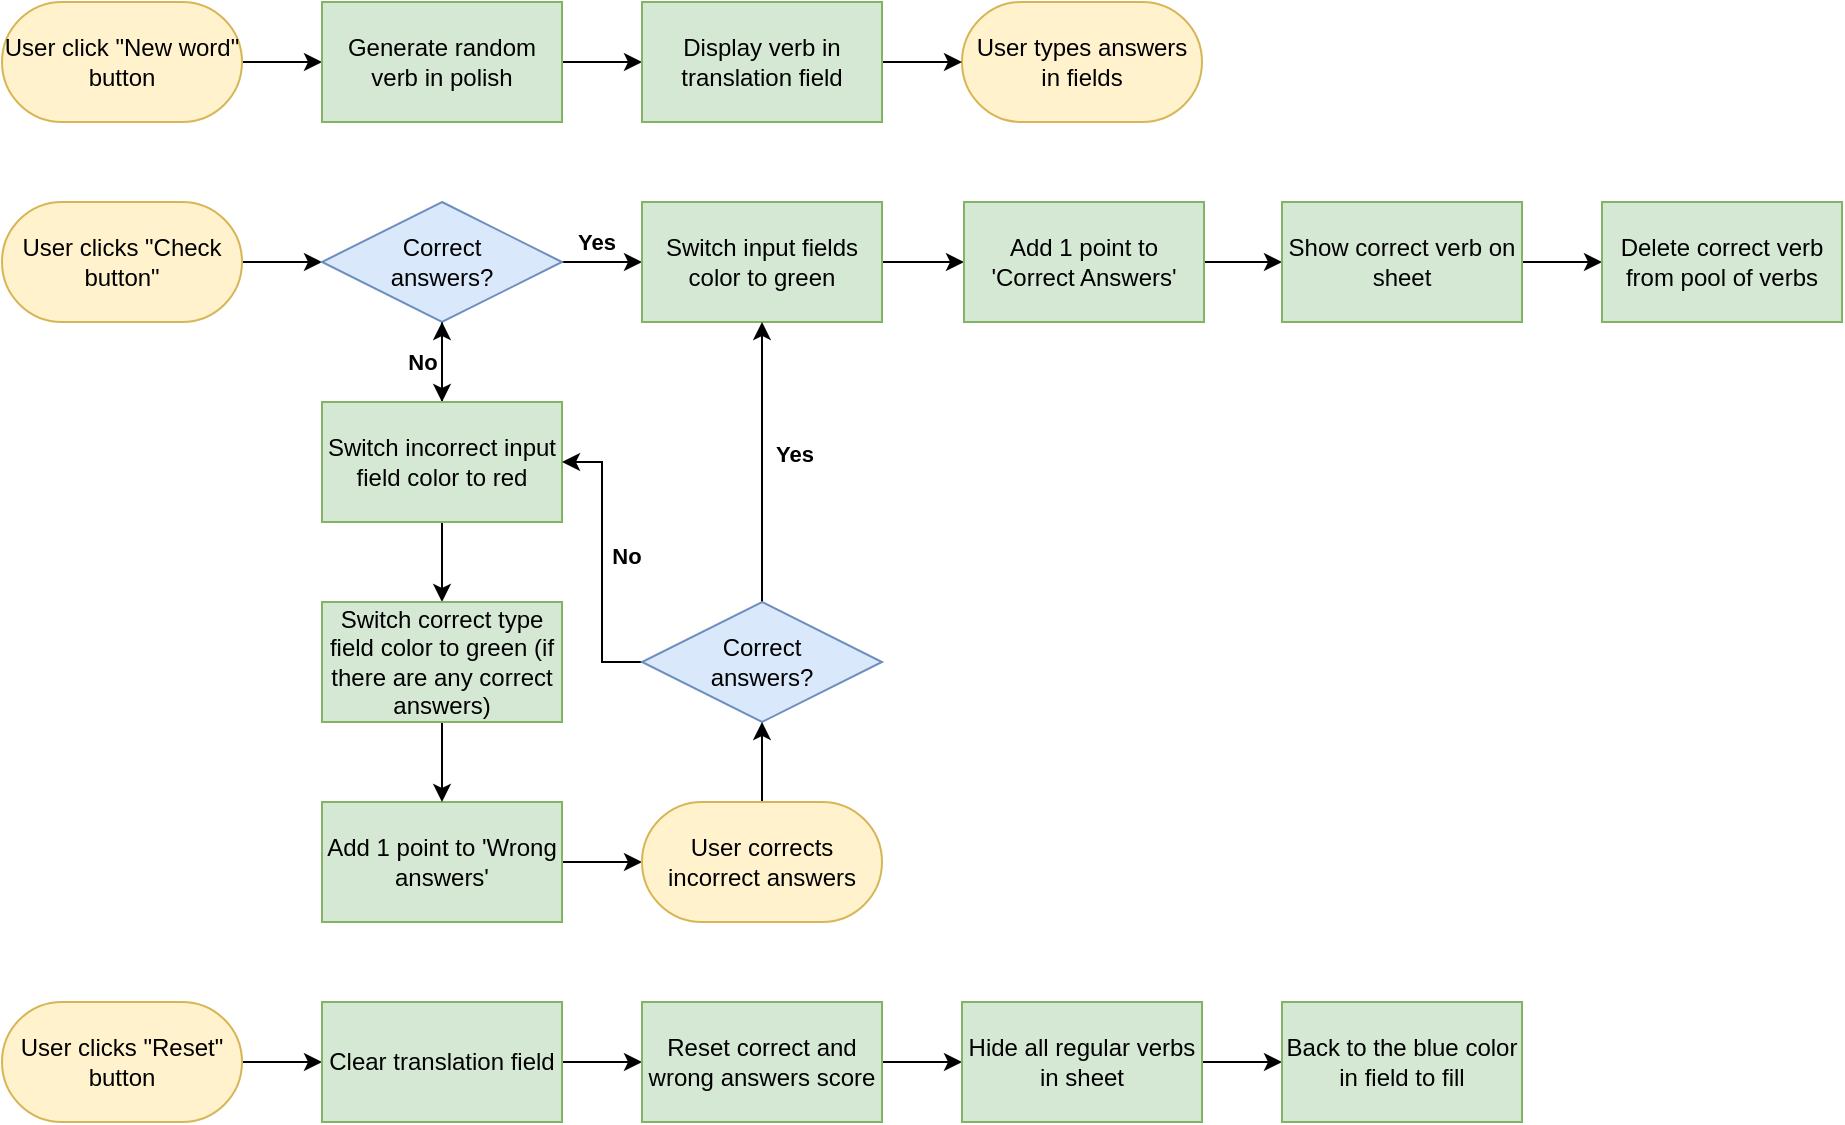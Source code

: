 <mxfile version="24.4.4" type="github">
  <diagram name="Strona-1" id="HVh6dgmQkRU_LPTNf-1_">
    <mxGraphModel dx="954" dy="581" grid="0" gridSize="10" guides="1" tooltips="1" connect="1" arrows="1" fold="1" page="0" pageScale="1" pageWidth="827" pageHeight="1169" math="0" shadow="0">
      <root>
        <mxCell id="0" />
        <mxCell id="1" parent="0" />
        <mxCell id="uzbUSXCzAW2C1Ospv1cJ-5" style="edgeStyle=orthogonalEdgeStyle;rounded=0;orthogonalLoop=1;jettySize=auto;html=1;exitX=1;exitY=0.5;exitDx=0;exitDy=0;entryX=0;entryY=0.5;entryDx=0;entryDy=0;" parent="1" source="uzbUSXCzAW2C1Ospv1cJ-3" target="uzbUSXCzAW2C1Ospv1cJ-6" edge="1">
          <mxGeometry relative="1" as="geometry">
            <mxPoint x="160" y="30" as="targetPoint" />
          </mxGeometry>
        </mxCell>
        <mxCell id="uzbUSXCzAW2C1Ospv1cJ-3" value="User click &quot;New word&quot; button" style="rounded=1;whiteSpace=wrap;html=1;arcSize=50;fillColor=#fff2cc;strokeColor=#d6b656;" parent="1" vertex="1">
          <mxGeometry width="120" height="60" as="geometry" />
        </mxCell>
        <mxCell id="uzbUSXCzAW2C1Ospv1cJ-32" style="edgeStyle=orthogonalEdgeStyle;rounded=0;orthogonalLoop=1;jettySize=auto;html=1;exitX=1;exitY=0.5;exitDx=0;exitDy=0;" parent="1" source="uzbUSXCzAW2C1Ospv1cJ-6" target="uzbUSXCzAW2C1Ospv1cJ-31" edge="1">
          <mxGeometry relative="1" as="geometry" />
        </mxCell>
        <mxCell id="uzbUSXCzAW2C1Ospv1cJ-6" value="Generate random verb in polish" style="rounded=0;whiteSpace=wrap;html=1;fillColor=#d5e8d4;strokeColor=#82b366;" parent="1" vertex="1">
          <mxGeometry x="160" width="120" height="60" as="geometry" />
        </mxCell>
        <mxCell id="uzbUSXCzAW2C1Ospv1cJ-9" value="User types answers in fields" style="rounded=1;whiteSpace=wrap;html=1;arcSize=50;fillColor=#fff2cc;strokeColor=#d6b656;" parent="1" vertex="1">
          <mxGeometry x="480" width="120" height="60" as="geometry" />
        </mxCell>
        <mxCell id="uzbUSXCzAW2C1Ospv1cJ-18" style="edgeStyle=orthogonalEdgeStyle;rounded=0;orthogonalLoop=1;jettySize=auto;html=1;exitX=1;exitY=0.5;exitDx=0;exitDy=0;entryX=0;entryY=0.5;entryDx=0;entryDy=0;" parent="1" source="uzbUSXCzAW2C1Ospv1cJ-12" target="uzbUSXCzAW2C1Ospv1cJ-14" edge="1">
          <mxGeometry relative="1" as="geometry" />
        </mxCell>
        <mxCell id="uzbUSXCzAW2C1Ospv1cJ-12" value="User clicks &quot;Check button&quot;" style="rounded=1;whiteSpace=wrap;html=1;arcSize=50;fillColor=#fff2cc;strokeColor=#d6b656;" parent="1" vertex="1">
          <mxGeometry y="100" width="120" height="60" as="geometry" />
        </mxCell>
        <mxCell id="uzbUSXCzAW2C1Ospv1cJ-20" style="edgeStyle=orthogonalEdgeStyle;rounded=0;orthogonalLoop=1;jettySize=auto;html=1;exitX=1;exitY=0.5;exitDx=0;exitDy=0;entryX=0;entryY=0.5;entryDx=0;entryDy=0;" parent="1" source="uzbUSXCzAW2C1Ospv1cJ-14" target="uzbUSXCzAW2C1Ospv1cJ-19" edge="1">
          <mxGeometry relative="1" as="geometry" />
        </mxCell>
        <mxCell id="uzbUSXCzAW2C1Ospv1cJ-21" value="Yes" style="edgeLabel;html=1;align=center;verticalAlign=middle;resizable=0;points=[];fontStyle=1" parent="uzbUSXCzAW2C1Ospv1cJ-20" vertex="1" connectable="0">
          <mxGeometry x="-0.175" relative="1" as="geometry">
            <mxPoint y="-10" as="offset" />
          </mxGeometry>
        </mxCell>
        <mxCell id="uzbUSXCzAW2C1Ospv1cJ-25" style="edgeStyle=orthogonalEdgeStyle;rounded=0;orthogonalLoop=1;jettySize=auto;html=1;entryX=0.5;entryY=0;entryDx=0;entryDy=0;" parent="1" source="uzbUSXCzAW2C1Ospv1cJ-14" target="uzbUSXCzAW2C1Ospv1cJ-24" edge="1">
          <mxGeometry relative="1" as="geometry" />
        </mxCell>
        <mxCell id="uzbUSXCzAW2C1Ospv1cJ-14" value="Correct&lt;div&gt;answers?&lt;/div&gt;" style="rhombus;whiteSpace=wrap;html=1;fillColor=#dae8fc;strokeColor=#6c8ebf;" parent="1" vertex="1">
          <mxGeometry x="160" y="100" width="120" height="60" as="geometry" />
        </mxCell>
        <mxCell id="uzbUSXCzAW2C1Ospv1cJ-15" style="edgeStyle=orthogonalEdgeStyle;rounded=0;orthogonalLoop=1;jettySize=auto;html=1;exitX=0.5;exitY=1;exitDx=0;exitDy=0;" parent="1" source="uzbUSXCzAW2C1Ospv1cJ-14" target="uzbUSXCzAW2C1Ospv1cJ-14" edge="1">
          <mxGeometry relative="1" as="geometry" />
        </mxCell>
        <mxCell id="uzbUSXCzAW2C1Ospv1cJ-30" style="edgeStyle=orthogonalEdgeStyle;rounded=0;orthogonalLoop=1;jettySize=auto;html=1;exitX=1;exitY=0.5;exitDx=0;exitDy=0;" parent="1" source="uzbUSXCzAW2C1Ospv1cJ-19" target="uzbUSXCzAW2C1Ospv1cJ-29" edge="1">
          <mxGeometry relative="1" as="geometry" />
        </mxCell>
        <mxCell id="uzbUSXCzAW2C1Ospv1cJ-19" value="Switch input fields color to green" style="rounded=0;whiteSpace=wrap;html=1;fillColor=#d5e8d4;strokeColor=#82b366;" parent="1" vertex="1">
          <mxGeometry x="320" y="100" width="120" height="60" as="geometry" />
        </mxCell>
        <mxCell id="uzbUSXCzAW2C1Ospv1cJ-27" value="" style="edgeStyle=orthogonalEdgeStyle;rounded=0;orthogonalLoop=1;jettySize=auto;html=1;" parent="1" source="uzbUSXCzAW2C1Ospv1cJ-24" target="uzbUSXCzAW2C1Ospv1cJ-14" edge="1">
          <mxGeometry relative="1" as="geometry" />
        </mxCell>
        <mxCell id="uzbUSXCzAW2C1Ospv1cJ-28" value="No" style="edgeLabel;html=1;align=center;verticalAlign=middle;resizable=0;points=[];fontStyle=1" parent="uzbUSXCzAW2C1Ospv1cJ-27" vertex="1" connectable="0">
          <mxGeometry x="0.44" y="-3" relative="1" as="geometry">
            <mxPoint x="-13" y="9" as="offset" />
          </mxGeometry>
        </mxCell>
        <mxCell id="uzbUSXCzAW2C1Ospv1cJ-51" style="edgeStyle=orthogonalEdgeStyle;rounded=0;orthogonalLoop=1;jettySize=auto;html=1;exitX=0.5;exitY=1;exitDx=0;exitDy=0;entryX=0.5;entryY=0;entryDx=0;entryDy=0;" parent="1" source="uzbUSXCzAW2C1Ospv1cJ-24" target="uzbUSXCzAW2C1Ospv1cJ-37" edge="1">
          <mxGeometry relative="1" as="geometry" />
        </mxCell>
        <mxCell id="uzbUSXCzAW2C1Ospv1cJ-24" value="Switch incorrect input field color to red" style="rounded=0;whiteSpace=wrap;html=1;fillColor=#d5e8d4;strokeColor=#82b366;" parent="1" vertex="1">
          <mxGeometry x="160" y="200" width="120" height="60" as="geometry" />
        </mxCell>
        <mxCell id="uzbUSXCzAW2C1Ospv1cJ-48" style="edgeStyle=orthogonalEdgeStyle;rounded=0;orthogonalLoop=1;jettySize=auto;html=1;exitX=1;exitY=0.5;exitDx=0;exitDy=0;" parent="1" source="uzbUSXCzAW2C1Ospv1cJ-29" target="uzbUSXCzAW2C1Ospv1cJ-47" edge="1">
          <mxGeometry relative="1" as="geometry" />
        </mxCell>
        <mxCell id="uzbUSXCzAW2C1Ospv1cJ-29" value="Add 1 point to &#39;Correct Answers&#39;" style="rounded=0;whiteSpace=wrap;html=1;fillColor=#d5e8d4;strokeColor=#82b366;" parent="1" vertex="1">
          <mxGeometry x="481" y="100" width="120" height="60" as="geometry" />
        </mxCell>
        <mxCell id="uzbUSXCzAW2C1Ospv1cJ-34" style="edgeStyle=orthogonalEdgeStyle;rounded=0;orthogonalLoop=1;jettySize=auto;html=1;exitX=1;exitY=0.5;exitDx=0;exitDy=0;entryX=0;entryY=0.5;entryDx=0;entryDy=0;" parent="1" source="uzbUSXCzAW2C1Ospv1cJ-31" target="uzbUSXCzAW2C1Ospv1cJ-9" edge="1">
          <mxGeometry relative="1" as="geometry" />
        </mxCell>
        <mxCell id="uzbUSXCzAW2C1Ospv1cJ-31" value="Display verb in translation field" style="rounded=0;whiteSpace=wrap;html=1;fillColor=#d5e8d4;strokeColor=#82b366;" parent="1" vertex="1">
          <mxGeometry x="320" width="120" height="60" as="geometry" />
        </mxCell>
        <mxCell id="uzbUSXCzAW2C1Ospv1cJ-70" style="edgeStyle=orthogonalEdgeStyle;rounded=0;orthogonalLoop=1;jettySize=auto;html=1;exitX=1;exitY=0.5;exitDx=0;exitDy=0;entryX=0;entryY=0.5;entryDx=0;entryDy=0;" parent="1" source="uzbUSXCzAW2C1Ospv1cJ-35" target="uzbUSXCzAW2C1Ospv1cJ-69" edge="1">
          <mxGeometry relative="1" as="geometry" />
        </mxCell>
        <mxCell id="uzbUSXCzAW2C1Ospv1cJ-35" value="Add 1 point to &#39;Wrong answers&#39;" style="rounded=0;whiteSpace=wrap;html=1;fillColor=#d5e8d4;strokeColor=#82b366;" parent="1" vertex="1">
          <mxGeometry x="160" y="400" width="120" height="60" as="geometry" />
        </mxCell>
        <mxCell id="uzbUSXCzAW2C1Ospv1cJ-52" style="edgeStyle=orthogonalEdgeStyle;rounded=0;orthogonalLoop=1;jettySize=auto;html=1;exitX=0.5;exitY=1;exitDx=0;exitDy=0;entryX=0.5;entryY=0;entryDx=0;entryDy=0;" parent="1" source="uzbUSXCzAW2C1Ospv1cJ-37" target="uzbUSXCzAW2C1Ospv1cJ-35" edge="1">
          <mxGeometry relative="1" as="geometry" />
        </mxCell>
        <mxCell id="uzbUSXCzAW2C1Ospv1cJ-37" value="Switch correct type field color to green (if there are any correct answers)" style="rounded=0;whiteSpace=wrap;html=1;fillColor=#d5e8d4;strokeColor=#82b366;" parent="1" vertex="1">
          <mxGeometry x="160" y="300" width="120" height="60" as="geometry" />
        </mxCell>
        <mxCell id="uzbUSXCzAW2C1Ospv1cJ-72" style="edgeStyle=orthogonalEdgeStyle;rounded=0;orthogonalLoop=1;jettySize=auto;html=1;exitX=0.5;exitY=0;exitDx=0;exitDy=0;entryX=0.5;entryY=1;entryDx=0;entryDy=0;" parent="1" source="uzbUSXCzAW2C1Ospv1cJ-40" target="uzbUSXCzAW2C1Ospv1cJ-19" edge="1">
          <mxGeometry relative="1" as="geometry" />
        </mxCell>
        <mxCell id="uzbUSXCzAW2C1Ospv1cJ-74" style="edgeStyle=orthogonalEdgeStyle;rounded=0;orthogonalLoop=1;jettySize=auto;html=1;exitX=0;exitY=0.5;exitDx=0;exitDy=0;entryX=1;entryY=0.5;entryDx=0;entryDy=0;" parent="1" source="uzbUSXCzAW2C1Ospv1cJ-40" target="uzbUSXCzAW2C1Ospv1cJ-24" edge="1">
          <mxGeometry relative="1" as="geometry" />
        </mxCell>
        <mxCell id="uzbUSXCzAW2C1Ospv1cJ-40" value="Correct&lt;div&gt;answers?&lt;/div&gt;" style="rhombus;whiteSpace=wrap;html=1;fillColor=#dae8fc;strokeColor=#6c8ebf;" parent="1" vertex="1">
          <mxGeometry x="320" y="300" width="120" height="60" as="geometry" />
        </mxCell>
        <mxCell id="uzbUSXCzAW2C1Ospv1cJ-50" style="edgeStyle=orthogonalEdgeStyle;rounded=0;orthogonalLoop=1;jettySize=auto;html=1;exitX=1;exitY=0.5;exitDx=0;exitDy=0;" parent="1" source="uzbUSXCzAW2C1Ospv1cJ-47" target="uzbUSXCzAW2C1Ospv1cJ-49" edge="1">
          <mxGeometry relative="1" as="geometry" />
        </mxCell>
        <mxCell id="uzbUSXCzAW2C1Ospv1cJ-47" value="Show correct verb on sheet" style="rounded=0;whiteSpace=wrap;html=1;fillColor=#d5e8d4;strokeColor=#82b366;" parent="1" vertex="1">
          <mxGeometry x="640" y="100" width="120" height="60" as="geometry" />
        </mxCell>
        <mxCell id="uzbUSXCzAW2C1Ospv1cJ-49" value="Delete correct verb from pool of verbs" style="rounded=0;whiteSpace=wrap;html=1;fillColor=#d5e8d4;strokeColor=#82b366;" parent="1" vertex="1">
          <mxGeometry x="800" y="100" width="120" height="60" as="geometry" />
        </mxCell>
        <mxCell id="uzbUSXCzAW2C1Ospv1cJ-59" style="edgeStyle=orthogonalEdgeStyle;rounded=0;orthogonalLoop=1;jettySize=auto;html=1;exitX=1;exitY=0.5;exitDx=0;exitDy=0;entryX=0;entryY=0.5;entryDx=0;entryDy=0;" parent="1" source="uzbUSXCzAW2C1Ospv1cJ-57" target="uzbUSXCzAW2C1Ospv1cJ-58" edge="1">
          <mxGeometry relative="1" as="geometry" />
        </mxCell>
        <mxCell id="uzbUSXCzAW2C1Ospv1cJ-57" value="User clicks &quot;Reset&quot; button" style="rounded=1;whiteSpace=wrap;html=1;arcSize=50;fillColor=#fff2cc;strokeColor=#d6b656;" parent="1" vertex="1">
          <mxGeometry y="500" width="120" height="60" as="geometry" />
        </mxCell>
        <mxCell id="uzbUSXCzAW2C1Ospv1cJ-66" style="edgeStyle=orthogonalEdgeStyle;rounded=0;orthogonalLoop=1;jettySize=auto;html=1;exitX=1;exitY=0.5;exitDx=0;exitDy=0;entryX=0;entryY=0.5;entryDx=0;entryDy=0;" parent="1" source="uzbUSXCzAW2C1Ospv1cJ-58" target="uzbUSXCzAW2C1Ospv1cJ-60" edge="1">
          <mxGeometry relative="1" as="geometry" />
        </mxCell>
        <mxCell id="uzbUSXCzAW2C1Ospv1cJ-58" value="Clear translation field&lt;span style=&quot;color: rgba(0, 0, 0, 0); font-family: monospace; font-size: 0px; text-align: start; text-wrap: nowrap;&quot;&gt;%3CmxGraphModel%3E%3Croot%3E%3CmxCell%20id%3D%220%22%2F%3E%3CmxCell%20id%3D%221%22%20parent%3D%220%22%2F%3E%3CmxCell%20id%3D%222%22%20value%3D%22Generate%20random%20verb%22%20style%3D%22rounded%3D0%3BwhiteSpace%3Dwrap%3Bhtml%3D1%3BfillColor%3D%23d5e8d4%3BstrokeColor%3D%2382b366%3B%22%20vertex%3D%221%22%20parent%3D%221%22%3E%3CmxGeometry%20x%3D%22160%22%20width%3D%22120%22%20height%3D%2260%22%20as%3D%22geometry%22%2F%3E%3C%2FmxCell%3E%3C%2Froot%3E%3C%2FmxGraphModel%3E&lt;/span&gt;" style="rounded=0;whiteSpace=wrap;html=1;fillColor=#d5e8d4;strokeColor=#82b366;" parent="1" vertex="1">
          <mxGeometry x="160" y="500" width="120" height="60" as="geometry" />
        </mxCell>
        <mxCell id="uzbUSXCzAW2C1Ospv1cJ-67" style="edgeStyle=orthogonalEdgeStyle;rounded=0;orthogonalLoop=1;jettySize=auto;html=1;exitX=1;exitY=0.5;exitDx=0;exitDy=0;entryX=0;entryY=0.5;entryDx=0;entryDy=0;" parent="1" source="uzbUSXCzAW2C1Ospv1cJ-60" target="uzbUSXCzAW2C1Ospv1cJ-61" edge="1">
          <mxGeometry relative="1" as="geometry" />
        </mxCell>
        <mxCell id="uzbUSXCzAW2C1Ospv1cJ-60" value="Reset correct and wrong answers score&lt;span style=&quot;color: rgba(0, 0, 0, 0); font-family: monospace; font-size: 0px; text-align: start; text-wrap: nowrap;&quot;&gt;%3CmxGraphModel%3E%3Croot%3E%3CmxCell%20id%3D%220%22%2F%3E%3CmxCell%20id%3D%221%22%20parent%3D%220%22%2F%3E%3CmxCell%20id%3D%222%22%20value%3D%22Generate%20random%20verb%22%20style%3D%22rounded%3D0%3BwhiteSpace%3Dwrap%3Bhtml%3D1%3BfillColor%3D%23d5e8d4%3BstrokeColor%3D%2382b366%3B%22%20vertex%3D%221%22%20parent%3D%221%22%3E%3CmxGeometry%20x%3D%22160%22%20width%3D%22120%22%20height%3D%2260%22%20as%3D%22geometry%22%2F%3E%3C%2FmxCell%3E%3C%2Froot%3E%3C%2FmxGraphModel%3E&lt;/span&gt;" style="rounded=0;whiteSpace=wrap;html=1;fillColor=#d5e8d4;strokeColor=#82b366;" parent="1" vertex="1">
          <mxGeometry x="320" y="500" width="120" height="60" as="geometry" />
        </mxCell>
        <mxCell id="uzbUSXCzAW2C1Ospv1cJ-68" style="edgeStyle=orthogonalEdgeStyle;rounded=0;orthogonalLoop=1;jettySize=auto;html=1;exitX=1;exitY=0.5;exitDx=0;exitDy=0;entryX=0;entryY=0.5;entryDx=0;entryDy=0;" parent="1" source="uzbUSXCzAW2C1Ospv1cJ-61" target="uzbUSXCzAW2C1Ospv1cJ-65" edge="1">
          <mxGeometry relative="1" as="geometry" />
        </mxCell>
        <mxCell id="uzbUSXCzAW2C1Ospv1cJ-61" value="Hide all regular verbs in sheet&lt;span style=&quot;color: rgba(0, 0, 0, 0); font-family: monospace; font-size: 0px; text-align: start; text-wrap: nowrap;&quot;&gt;%3CmxGraphModel%3E%3Croot%3E%3CmxCell%20id%3D%220%22%2F%3E%3CmxCell%20id%3D%221%22%20parent%3D%220%22%2F%3E%3CmxCell%20id%3D%222%22%20value%3D%22Generate%20random%20verb%22%20style%3D%22rounded%3D0%3BwhiteSpace%3Dwrap%3Bhtml%3D1%3BfillColor%3D%23d5e8d4%3BstrokeColor%3D%2382b366%3B%22%20vertex%3D%221%22%20parent%3D%221%22%3E%3CmxGeometry%20x%3D%22160%22%20width%3D%22120%22%20height%3D%2260%22%20as%3D%22geometry%22%2F%3E%3C%2FmxCell%3E%3C%2Froot%3E%3C%2FmxGraphModel%3E&lt;/span&gt;" style="rounded=0;whiteSpace=wrap;html=1;fillColor=#d5e8d4;strokeColor=#82b366;" parent="1" vertex="1">
          <mxGeometry x="480" y="500" width="120" height="60" as="geometry" />
        </mxCell>
        <mxCell id="uzbUSXCzAW2C1Ospv1cJ-65" value="Back to the blue color in field to fill" style="rounded=0;whiteSpace=wrap;html=1;fillColor=#d5e8d4;strokeColor=#82b366;" parent="1" vertex="1">
          <mxGeometry x="640" y="500" width="120" height="60" as="geometry" />
        </mxCell>
        <mxCell id="uzbUSXCzAW2C1Ospv1cJ-71" style="edgeStyle=orthogonalEdgeStyle;rounded=0;orthogonalLoop=1;jettySize=auto;html=1;exitX=0.5;exitY=0;exitDx=0;exitDy=0;entryX=0.5;entryY=1;entryDx=0;entryDy=0;" parent="1" source="uzbUSXCzAW2C1Ospv1cJ-69" target="uzbUSXCzAW2C1Ospv1cJ-40" edge="1">
          <mxGeometry relative="1" as="geometry" />
        </mxCell>
        <mxCell id="uzbUSXCzAW2C1Ospv1cJ-69" value="User corrects incorrect answers" style="rounded=1;whiteSpace=wrap;html=1;arcSize=50;fillColor=#fff2cc;strokeColor=#d6b656;" parent="1" vertex="1">
          <mxGeometry x="320" y="400" width="120" height="60" as="geometry" />
        </mxCell>
        <mxCell id="uzbUSXCzAW2C1Ospv1cJ-73" value="Yes" style="edgeLabel;html=1;align=center;verticalAlign=middle;resizable=0;points=[];fontStyle=1" parent="1" vertex="1" connectable="0">
          <mxGeometry x="400" y="200" as="geometry">
            <mxPoint x="-4" y="26" as="offset" />
          </mxGeometry>
        </mxCell>
        <mxCell id="uzbUSXCzAW2C1Ospv1cJ-75" value="No" style="edgeLabel;html=1;align=center;verticalAlign=middle;resizable=0;points=[];fontStyle=1" parent="1" vertex="1" connectable="0">
          <mxGeometry x="200" y="270.005" as="geometry">
            <mxPoint x="112" y="7" as="offset" />
          </mxGeometry>
        </mxCell>
      </root>
    </mxGraphModel>
  </diagram>
</mxfile>
